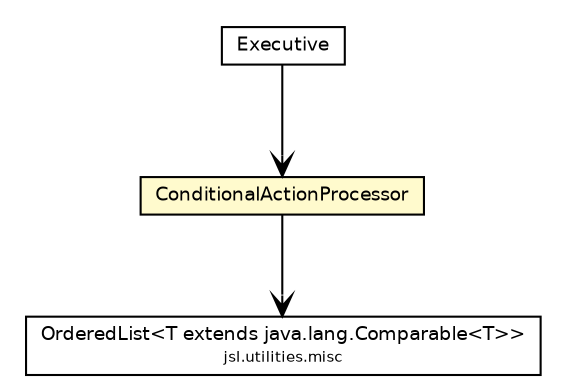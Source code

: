 #!/usr/local/bin/dot
#
# Class diagram 
# Generated by UMLGraph version 5.4 (http://www.umlgraph.org/)
#

digraph G {
	edge [fontname="Helvetica",fontsize=10,labelfontname="Helvetica",labelfontsize=10];
	node [fontname="Helvetica",fontsize=10,shape=plaintext];
	nodesep=0.25;
	ranksep=0.5;
	// jsl.modeling.Executive
	c54831 [label=<<table title="jsl.modeling.Executive" border="0" cellborder="1" cellspacing="0" cellpadding="2" port="p" href="./Executive.html">
		<tr><td><table border="0" cellspacing="0" cellpadding="1">
<tr><td align="center" balign="center"> Executive </td></tr>
		</table></td></tr>
		</table>>, URL="./Executive.html", fontname="Helvetica", fontcolor="black", fontsize=9.0];
	// jsl.modeling.ConditionalActionProcessor
	c54835 [label=<<table title="jsl.modeling.ConditionalActionProcessor" border="0" cellborder="1" cellspacing="0" cellpadding="2" port="p" bgcolor="lemonChiffon" href="./ConditionalActionProcessor.html">
		<tr><td><table border="0" cellspacing="0" cellpadding="1">
<tr><td align="center" balign="center"> ConditionalActionProcessor </td></tr>
		</table></td></tr>
		</table>>, URL="./ConditionalActionProcessor.html", fontname="Helvetica", fontcolor="black", fontsize=9.0];
	// jsl.utilities.misc.OrderedList<T extends java.lang.Comparable<T>>
	c55139 [label=<<table title="jsl.utilities.misc.OrderedList" border="0" cellborder="1" cellspacing="0" cellpadding="2" port="p" href="../utilities/misc/OrderedList.html">
		<tr><td><table border="0" cellspacing="0" cellpadding="1">
<tr><td align="center" balign="center"> OrderedList&lt;T extends java.lang.Comparable&lt;T&gt;&gt; </td></tr>
<tr><td align="center" balign="center"><font point-size="7.0"> jsl.utilities.misc </font></td></tr>
		</table></td></tr>
		</table>>, URL="../utilities/misc/OrderedList.html", fontname="Helvetica", fontcolor="black", fontsize=9.0];
	// jsl.modeling.Executive NAVASSOC jsl.modeling.ConditionalActionProcessor
	c54831:p -> c54835:p [taillabel="", label="", headlabel="", fontname="Helvetica", fontcolor="black", fontsize=10.0, color="black", arrowhead=open];
	// jsl.modeling.ConditionalActionProcessor NAVASSOC jsl.utilities.misc.OrderedList<T extends java.lang.Comparable<T>>
	c54835:p -> c55139:p [taillabel="", label="", headlabel="", fontname="Helvetica", fontcolor="black", fontsize=10.0, color="black", arrowhead=open];
}

